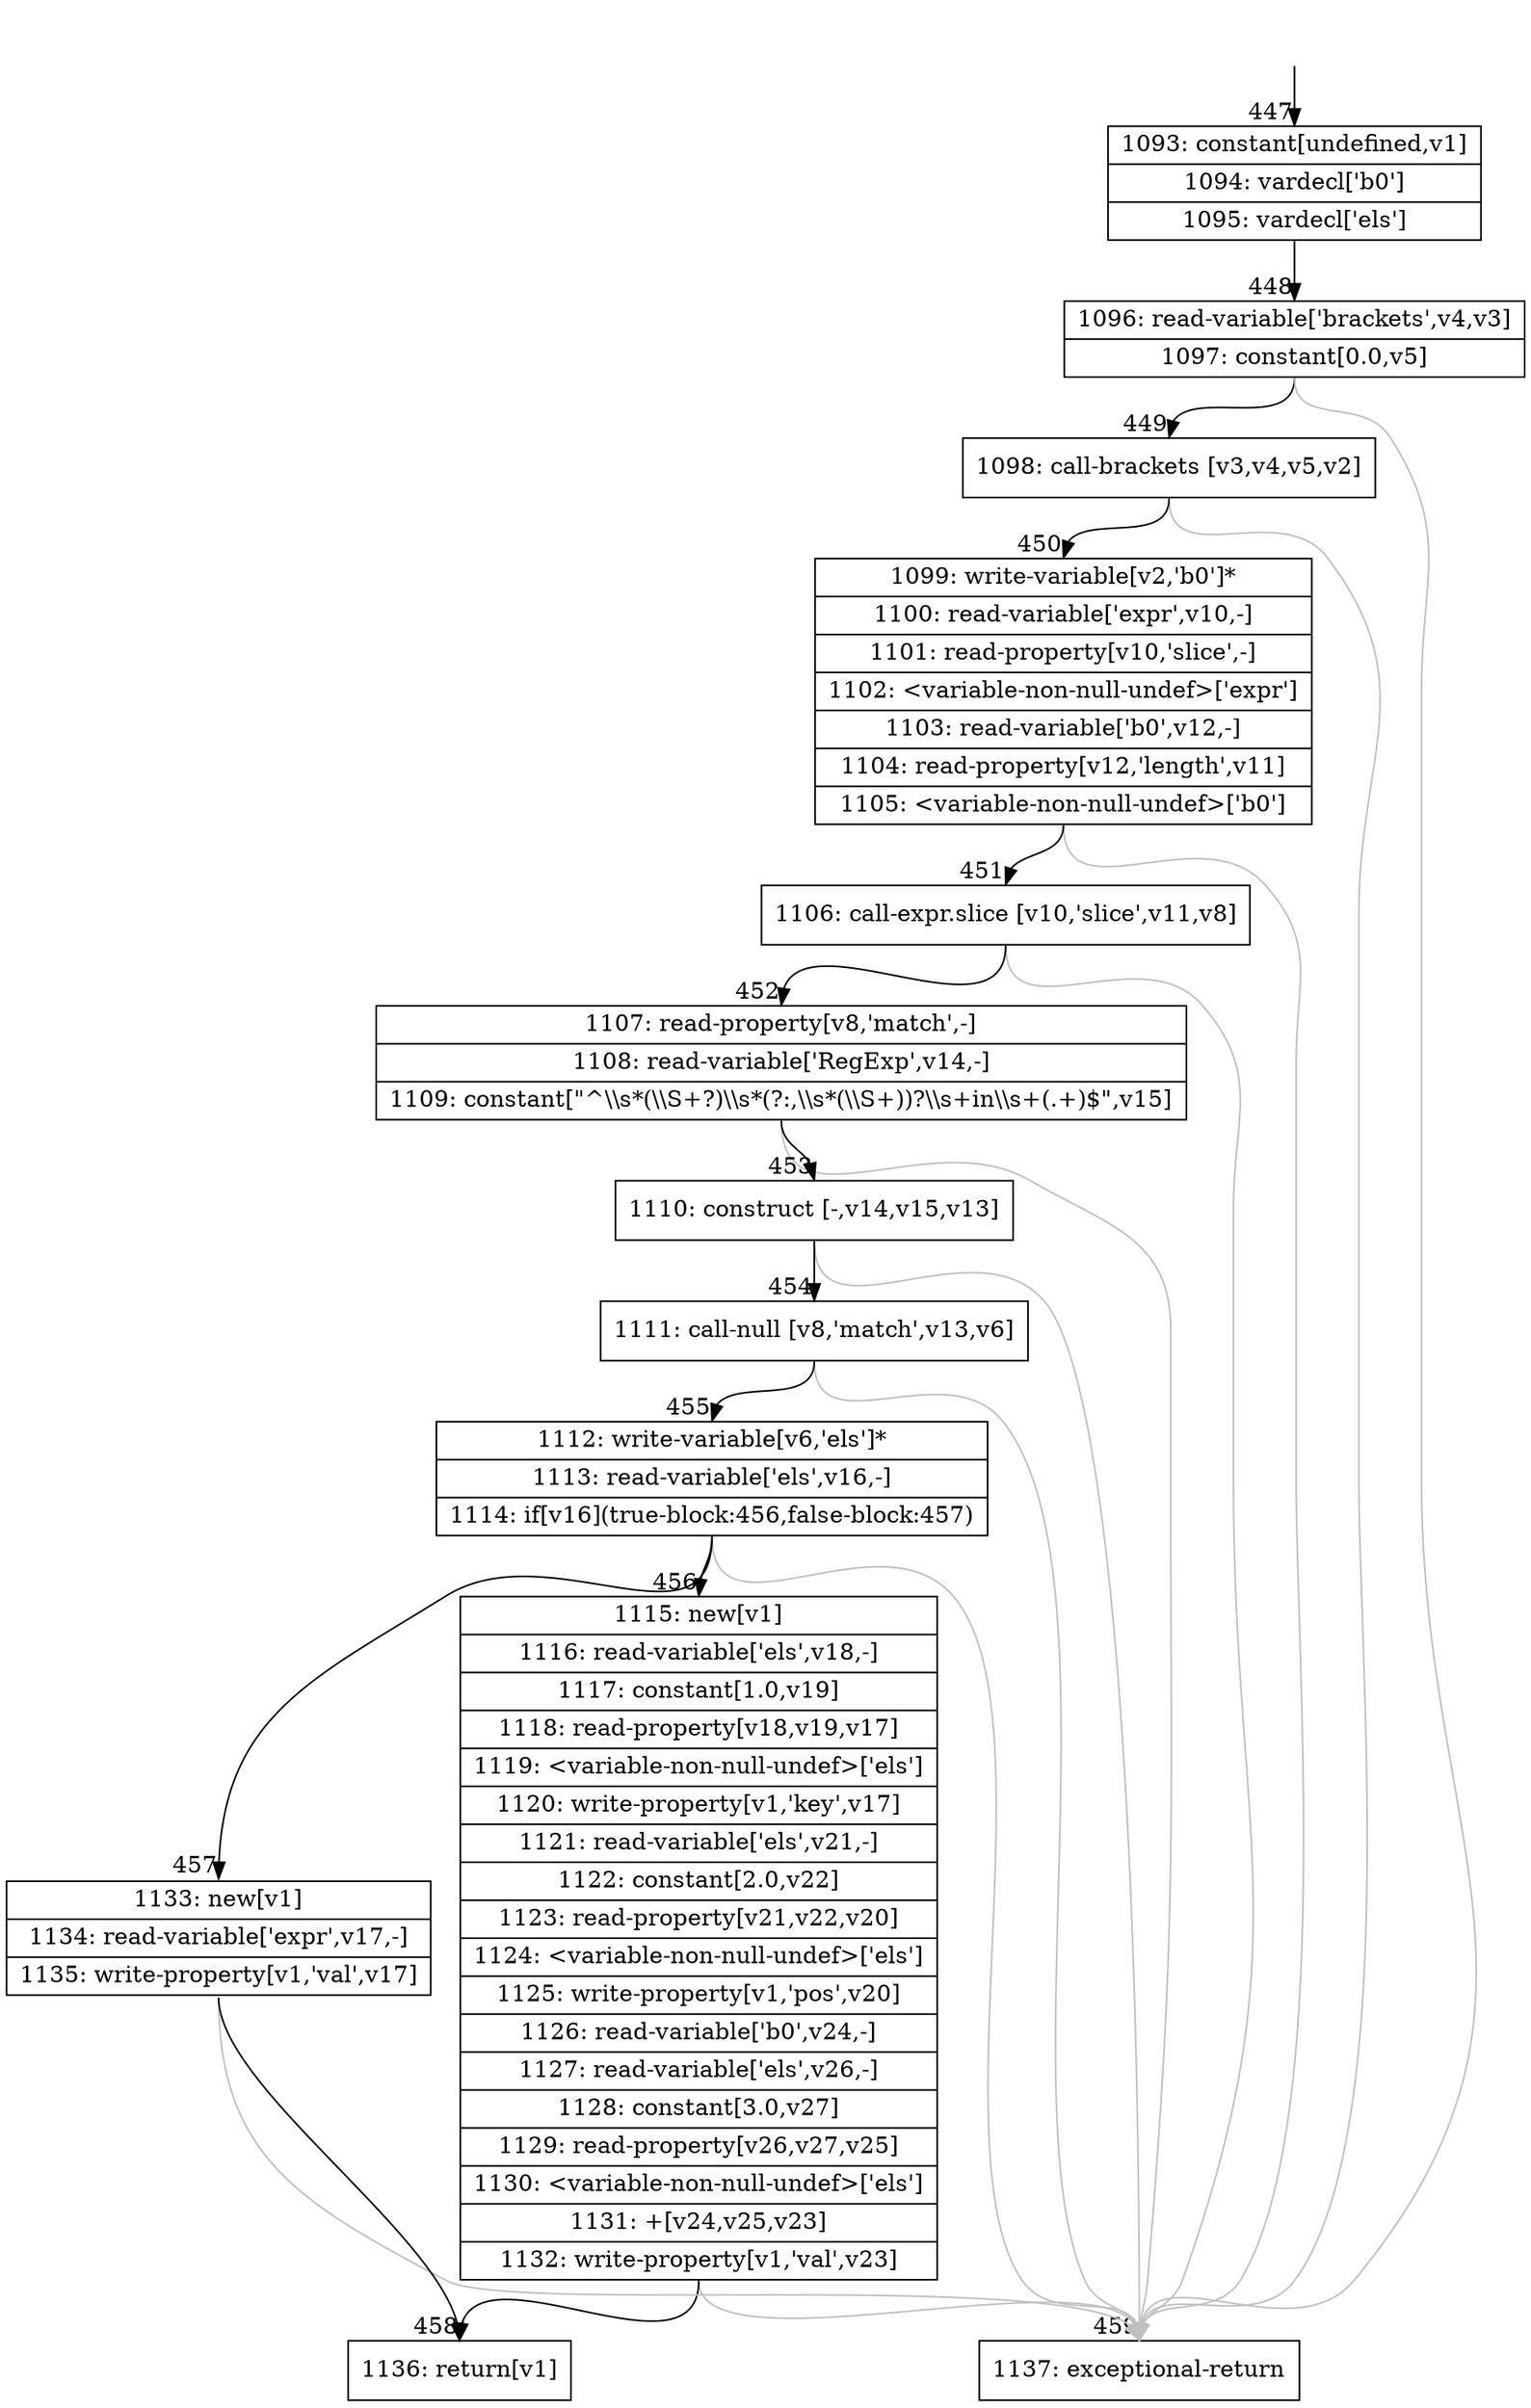 digraph {
rankdir="TD"
BB_entry41[shape=none,label=""];
BB_entry41 -> BB447 [tailport=s, headport=n, headlabel="    447"]
BB447 [shape=record label="{1093: constant[undefined,v1]|1094: vardecl['b0']|1095: vardecl['els']}" ] 
BB447 -> BB448 [tailport=s, headport=n, headlabel="      448"]
BB448 [shape=record label="{1096: read-variable['brackets',v4,v3]|1097: constant[0.0,v5]}" ] 
BB448 -> BB449 [tailport=s, headport=n, headlabel="      449"]
BB448 -> BB459 [tailport=s, headport=n, color=gray, headlabel="      459"]
BB449 [shape=record label="{1098: call-brackets [v3,v4,v5,v2]}" ] 
BB449 -> BB450 [tailport=s, headport=n, headlabel="      450"]
BB449 -> BB459 [tailport=s, headport=n, color=gray]
BB450 [shape=record label="{1099: write-variable[v2,'b0']*|1100: read-variable['expr',v10,-]|1101: read-property[v10,'slice',-]|1102: \<variable-non-null-undef\>['expr']|1103: read-variable['b0',v12,-]|1104: read-property[v12,'length',v11]|1105: \<variable-non-null-undef\>['b0']}" ] 
BB450 -> BB451 [tailport=s, headport=n, headlabel="      451"]
BB450 -> BB459 [tailport=s, headport=n, color=gray]
BB451 [shape=record label="{1106: call-expr.slice [v10,'slice',v11,v8]}" ] 
BB451 -> BB452 [tailport=s, headport=n, headlabel="      452"]
BB451 -> BB459 [tailport=s, headport=n, color=gray]
BB452 [shape=record label="{1107: read-property[v8,'match',-]|1108: read-variable['RegExp',v14,-]|1109: constant[\"^\\\\s*(\\\\S+?)\\\\s*(?:,\\\\s*(\\\\S+))?\\\\s+in\\\\s+(.+)$\",v15]}" ] 
BB452 -> BB453 [tailport=s, headport=n, headlabel="      453"]
BB452 -> BB459 [tailport=s, headport=n, color=gray]
BB453 [shape=record label="{1110: construct [-,v14,v15,v13]}" ] 
BB453 -> BB454 [tailport=s, headport=n, headlabel="      454"]
BB453 -> BB459 [tailport=s, headport=n, color=gray]
BB454 [shape=record label="{1111: call-null [v8,'match',v13,v6]}" ] 
BB454 -> BB455 [tailport=s, headport=n, headlabel="      455"]
BB454 -> BB459 [tailport=s, headport=n, color=gray]
BB455 [shape=record label="{1112: write-variable[v6,'els']*|1113: read-variable['els',v16,-]|1114: if[v16](true-block:456,false-block:457)}" ] 
BB455 -> BB456 [tailport=s, headport=n, headlabel="      456"]
BB455 -> BB457 [tailport=s, headport=n, headlabel="      457"]
BB455 -> BB459 [tailport=s, headport=n, color=gray]
BB456 [shape=record label="{1115: new[v1]|1116: read-variable['els',v18,-]|1117: constant[1.0,v19]|1118: read-property[v18,v19,v17]|1119: \<variable-non-null-undef\>['els']|1120: write-property[v1,'key',v17]|1121: read-variable['els',v21,-]|1122: constant[2.0,v22]|1123: read-property[v21,v22,v20]|1124: \<variable-non-null-undef\>['els']|1125: write-property[v1,'pos',v20]|1126: read-variable['b0',v24,-]|1127: read-variable['els',v26,-]|1128: constant[3.0,v27]|1129: read-property[v26,v27,v25]|1130: \<variable-non-null-undef\>['els']|1131: +[v24,v25,v23]|1132: write-property[v1,'val',v23]}" ] 
BB456 -> BB458 [tailport=s, headport=n, headlabel="      458"]
BB456 -> BB459 [tailport=s, headport=n, color=gray]
BB457 [shape=record label="{1133: new[v1]|1134: read-variable['expr',v17,-]|1135: write-property[v1,'val',v17]}" ] 
BB457 -> BB458 [tailport=s, headport=n]
BB457 -> BB459 [tailport=s, headport=n, color=gray]
BB458 [shape=record label="{1136: return[v1]}" ] 
BB459 [shape=record label="{1137: exceptional-return}" ] 
//#$~ 423
}
